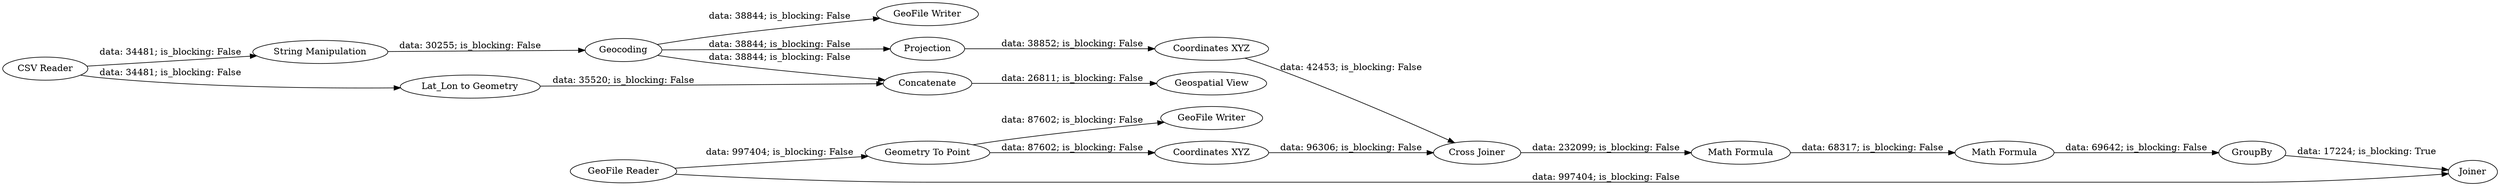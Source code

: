 digraph {
	"7988027524146958386_2" [label="String Manipulation"]
	"7988027524146958386_11" [label="Coordinates XYZ"]
	"7988027524146958386_3" [label=Geocoding]
	"7988027524146958386_6" [label="Geospatial View"]
	"7988027524146958386_14" [label="Math Formula"]
	"7988027524146958386_13" [label="Math Formula"]
	"7988027524146958386_15" [label=GroupBy]
	"7988027524146958386_1" [label="CSV Reader"]
	"7988027524146958386_16" [label=Joiner]
	"7988027524146958386_18" [label="GeoFile Writer"]
	"7988027524146958386_7" [label="GeoFile Reader"]
	"7988027524146958386_17" [label="GeoFile Writer"]
	"7988027524146958386_5" [label=Concatenate]
	"7988027524146958386_8" [label="Geometry To Point"]
	"7988027524146958386_9" [label="Coordinates XYZ"]
	"7988027524146958386_10" [label=Projection]
	"7988027524146958386_12" [label="Cross Joiner"]
	"7988027524146958386_4" [label="Lat_Lon to Geometry"]
	"7988027524146958386_15" -> "7988027524146958386_16" [label="data: 17224; is_blocking: True"]
	"7988027524146958386_11" -> "7988027524146958386_12" [label="data: 42453; is_blocking: False"]
	"7988027524146958386_3" -> "7988027524146958386_5" [label="data: 38844; is_blocking: False"]
	"7988027524146958386_3" -> "7988027524146958386_10" [label="data: 38844; is_blocking: False"]
	"7988027524146958386_4" -> "7988027524146958386_5" [label="data: 35520; is_blocking: False"]
	"7988027524146958386_7" -> "7988027524146958386_16" [label="data: 997404; is_blocking: False"]
	"7988027524146958386_2" -> "7988027524146958386_3" [label="data: 30255; is_blocking: False"]
	"7988027524146958386_9" -> "7988027524146958386_12" [label="data: 96306; is_blocking: False"]
	"7988027524146958386_1" -> "7988027524146958386_2" [label="data: 34481; is_blocking: False"]
	"7988027524146958386_3" -> "7988027524146958386_17" [label="data: 38844; is_blocking: False"]
	"7988027524146958386_7" -> "7988027524146958386_8" [label="data: 997404; is_blocking: False"]
	"7988027524146958386_8" -> "7988027524146958386_9" [label="data: 87602; is_blocking: False"]
	"7988027524146958386_14" -> "7988027524146958386_15" [label="data: 69642; is_blocking: False"]
	"7988027524146958386_12" -> "7988027524146958386_13" [label="data: 232099; is_blocking: False"]
	"7988027524146958386_8" -> "7988027524146958386_18" [label="data: 87602; is_blocking: False"]
	"7988027524146958386_5" -> "7988027524146958386_6" [label="data: 26811; is_blocking: False"]
	"7988027524146958386_13" -> "7988027524146958386_14" [label="data: 68317; is_blocking: False"]
	"7988027524146958386_10" -> "7988027524146958386_11" [label="data: 38852; is_blocking: False"]
	"7988027524146958386_1" -> "7988027524146958386_4" [label="data: 34481; is_blocking: False"]
	rankdir=LR
}
